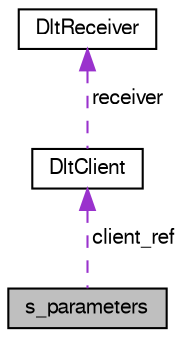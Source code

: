 digraph "s_parameters"
{
  edge [fontname="FreeSans",fontsize="10",labelfontname="FreeSans",labelfontsize="10"];
  node [fontname="FreeSans",fontsize="10",shape=record];
  Node1 [label="s_parameters",height=0.2,width=0.4,color="black", fillcolor="grey75", style="filled", fontcolor="black"];
  Node2 -> Node1 [dir="back",color="darkorchid3",fontsize="10",style="dashed",label=" client_ref" ,fontname="FreeSans"];
  Node2 [label="DltClient",height=0.2,width=0.4,color="black", fillcolor="white", style="filled",URL="$struct_dlt_client.html"];
  Node3 -> Node2 [dir="back",color="darkorchid3",fontsize="10",style="dashed",label=" receiver" ,fontname="FreeSans"];
  Node3 [label="DltReceiver",height=0.2,width=0.4,color="black", fillcolor="white", style="filled",URL="$struct_dlt_receiver.html"];
}

